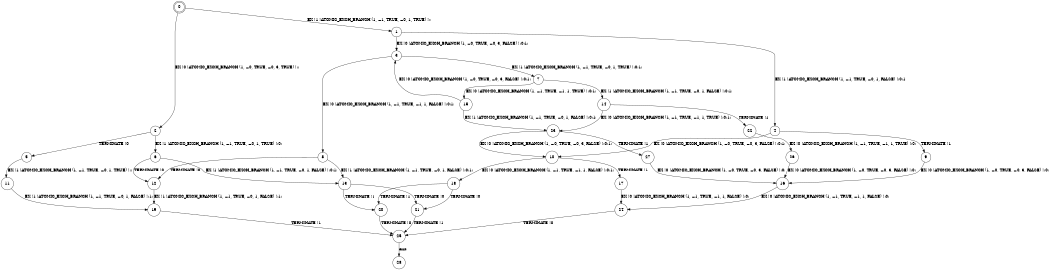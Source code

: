 digraph BCG {
size = "7, 10.5";
center = TRUE;
node [shape = circle];
0 [peripheries = 2];
0 -> 1 [label = "EX !1 !ATOMIC_EXCH_BRANCH (1, +1, TRUE, +0, 1, TRUE) !::"];
0 -> 2 [label = "EX !0 !ATOMIC_EXCH_BRANCH (1, +0, TRUE, +0, 3, TRUE) !::"];
1 -> 3 [label = "EX !0 !ATOMIC_EXCH_BRANCH (1, +0, TRUE, +0, 3, FALSE) !:0:1:"];
1 -> 4 [label = "EX !1 !ATOMIC_EXCH_BRANCH (1, +1, TRUE, +0, 1, FALSE) !:0:1:"];
2 -> 5 [label = "TERMINATE !0"];
2 -> 6 [label = "EX !1 !ATOMIC_EXCH_BRANCH (1, +1, TRUE, +0, 1, TRUE) !:0:"];
3 -> 7 [label = "EX !1 !ATOMIC_EXCH_BRANCH (1, +1, TRUE, +0, 1, TRUE) !:0:1:"];
3 -> 8 [label = "EX !0 !ATOMIC_EXCH_BRANCH (1, +1, TRUE, +1, 1, FALSE) !:0:1:"];
4 -> 9 [label = "TERMINATE !1"];
4 -> 10 [label = "EX !0 !ATOMIC_EXCH_BRANCH (1, +0, TRUE, +0, 3, FALSE) !:0:1:"];
5 -> 11 [label = "EX !1 !ATOMIC_EXCH_BRANCH (1, +1, TRUE, +0, 1, TRUE) !::"];
6 -> 12 [label = "TERMINATE !0"];
6 -> 13 [label = "EX !1 !ATOMIC_EXCH_BRANCH (1, +1, TRUE, +0, 1, FALSE) !:0:1:"];
7 -> 14 [label = "EX !1 !ATOMIC_EXCH_BRANCH (1, +1, TRUE, +0, 1, FALSE) !:0:1:"];
7 -> 15 [label = "EX !0 !ATOMIC_EXCH_BRANCH (1, +1, TRUE, +1, 1, TRUE) !:0:1:"];
8 -> 12 [label = "TERMINATE !0"];
8 -> 13 [label = "EX !1 !ATOMIC_EXCH_BRANCH (1, +1, TRUE, +0, 1, FALSE) !:0:1:"];
9 -> 16 [label = "EX !0 !ATOMIC_EXCH_BRANCH (1, +0, TRUE, +0, 3, FALSE) !:0:"];
10 -> 17 [label = "TERMINATE !1"];
10 -> 18 [label = "EX !0 !ATOMIC_EXCH_BRANCH (1, +1, TRUE, +1, 1, FALSE) !:0:1:"];
11 -> 19 [label = "EX !1 !ATOMIC_EXCH_BRANCH (1, +1, TRUE, +0, 1, FALSE) !:1:"];
12 -> 19 [label = "EX !1 !ATOMIC_EXCH_BRANCH (1, +1, TRUE, +0, 1, FALSE) !:1:"];
13 -> 20 [label = "TERMINATE !1"];
13 -> 21 [label = "TERMINATE !0"];
14 -> 22 [label = "TERMINATE !1"];
14 -> 23 [label = "EX !0 !ATOMIC_EXCH_BRANCH (1, +1, TRUE, +1, 1, TRUE) !:0:1:"];
15 -> 23 [label = "EX !1 !ATOMIC_EXCH_BRANCH (1, +1, TRUE, +0, 1, FALSE) !:0:1:"];
15 -> 3 [label = "EX !0 !ATOMIC_EXCH_BRANCH (1, +0, TRUE, +0, 3, FALSE) !:0:1:"];
16 -> 24 [label = "EX !0 !ATOMIC_EXCH_BRANCH (1, +1, TRUE, +1, 1, FALSE) !:0:"];
17 -> 24 [label = "EX !0 !ATOMIC_EXCH_BRANCH (1, +1, TRUE, +1, 1, FALSE) !:0:"];
18 -> 20 [label = "TERMINATE !1"];
18 -> 21 [label = "TERMINATE !0"];
19 -> 25 [label = "TERMINATE !1"];
20 -> 25 [label = "TERMINATE !0"];
21 -> 25 [label = "TERMINATE !1"];
22 -> 26 [label = "EX !0 !ATOMIC_EXCH_BRANCH (1, +1, TRUE, +1, 1, TRUE) !:0:"];
23 -> 27 [label = "TERMINATE !1"];
23 -> 10 [label = "EX !0 !ATOMIC_EXCH_BRANCH (1, +0, TRUE, +0, 3, FALSE) !:0:1:"];
24 -> 25 [label = "TERMINATE !0"];
25 -> 28 [label = "exit"];
26 -> 16 [label = "EX !0 !ATOMIC_EXCH_BRANCH (1, +0, TRUE, +0, 3, FALSE) !:0:"];
27 -> 16 [label = "EX !0 !ATOMIC_EXCH_BRANCH (1, +0, TRUE, +0, 3, FALSE) !:0:"];
}
